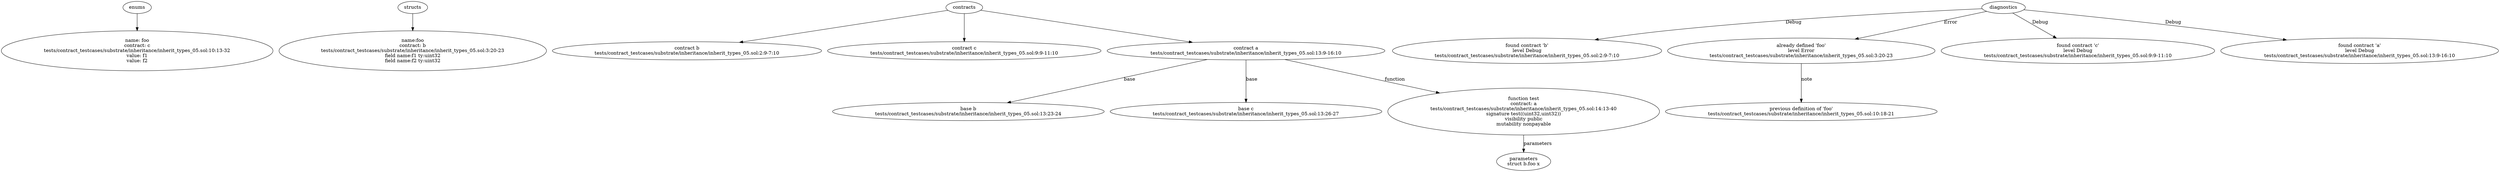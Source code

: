 strict digraph "tests/contract_testcases/substrate/inheritance/inherit_types_05.sol" {
	foo [label="name: foo\ncontract: c\ntests/contract_testcases/substrate/inheritance/inherit_types_05.sol:10:13-32\nvalue: f1\nvalue: f2"]
	foo_3 [label="name:foo\ncontract: b\ntests/contract_testcases/substrate/inheritance/inherit_types_05.sol:3:20-23\nfield name:f1 ty:uint32\nfield name:f2 ty:uint32"]
	contract [label="contract b\ntests/contract_testcases/substrate/inheritance/inherit_types_05.sol:2:9-7:10"]
	contract_6 [label="contract c\ntests/contract_testcases/substrate/inheritance/inherit_types_05.sol:9:9-11:10"]
	contract_7 [label="contract a\ntests/contract_testcases/substrate/inheritance/inherit_types_05.sol:13:9-16:10"]
	base [label="base b\ntests/contract_testcases/substrate/inheritance/inherit_types_05.sol:13:23-24"]
	base_9 [label="base c\ntests/contract_testcases/substrate/inheritance/inherit_types_05.sol:13:26-27"]
	test [label="function test\ncontract: a\ntests/contract_testcases/substrate/inheritance/inherit_types_05.sol:14:13-40\nsignature test((uint32,uint32))\nvisibility public\nmutability nonpayable"]
	parameters [label="parameters\nstruct b.foo x"]
	diagnostic [label="found contract 'b'\nlevel Debug\ntests/contract_testcases/substrate/inheritance/inherit_types_05.sol:2:9-7:10"]
	diagnostic_14 [label="already defined 'foo'\nlevel Error\ntests/contract_testcases/substrate/inheritance/inherit_types_05.sol:3:20-23"]
	note [label="previous definition of 'foo'\ntests/contract_testcases/substrate/inheritance/inherit_types_05.sol:10:18-21"]
	diagnostic_16 [label="found contract 'c'\nlevel Debug\ntests/contract_testcases/substrate/inheritance/inherit_types_05.sol:9:9-11:10"]
	diagnostic_17 [label="found contract 'a'\nlevel Debug\ntests/contract_testcases/substrate/inheritance/inherit_types_05.sol:13:9-16:10"]
	enums -> foo
	structs -> foo_3
	contracts -> contract
	contracts -> contract_6
	contracts -> contract_7
	contract_7 -> base [label="base"]
	contract_7 -> base_9 [label="base"]
	contract_7 -> test [label="function"]
	test -> parameters [label="parameters"]
	diagnostics -> diagnostic [label="Debug"]
	diagnostics -> diagnostic_14 [label="Error"]
	diagnostic_14 -> note [label="note"]
	diagnostics -> diagnostic_16 [label="Debug"]
	diagnostics -> diagnostic_17 [label="Debug"]
}
